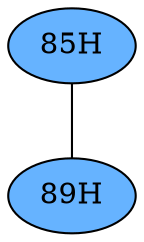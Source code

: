 // The Round Table
graph {
	"85H" [fillcolor="#66B3FF" style=radial]
	"89H" [fillcolor="#66B3FF" style=radial]
	"85H" -- "89H" [penwidth=1]
}
